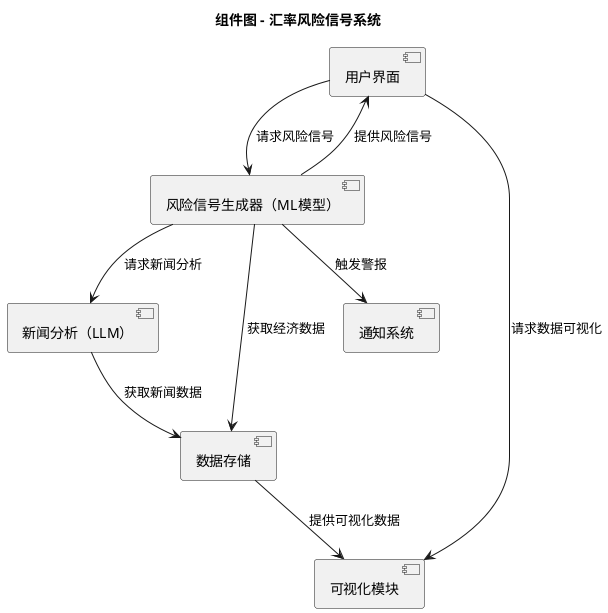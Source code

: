 @startuml
title 组件图 - 汇率风险信号系统

component "用户界面" as UI
component "风险信号生成器（ML模型）" as ML
component "新闻分析（LLM）" as LLM
component "数据存储" as DB
component "可视化模块" as Viz
component "通知系统" as Notif

UI --> ML : 请求风险信号
ML --> DB : 获取经济数据
ML --> LLM : 请求新闻分析
LLM --> DB : 获取新闻数据
ML --> UI : 提供风险信号
ML --> Notif : 触发警报
UI --> Viz : 请求数据可视化
DB --> Viz : 提供可视化数据

@enduml
